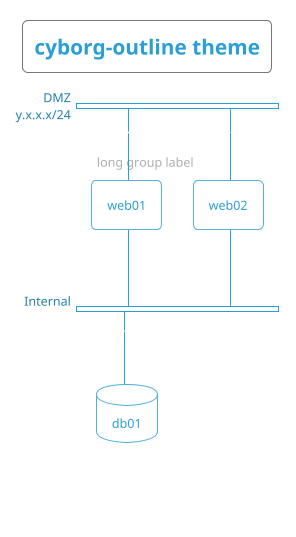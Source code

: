 ' Do not edit
' Theme Gallery
' autogenerated by script
'
@startuml
!theme cyborg-outline
title cyborg-outline theme
nwdiag {
  network DMZ {
      address = "y.x.x.x/24"
      web01 [address = "y.x.x.1"];
      web02 [address = "y.x.x.2"];
  }

   network Internal {
    web01;
    web02;
    db01 [address = "w.w.w.z", shape = database];
  } 

    group {
    description = "long group label";
    web01;
    web02;
    db01;
  }
}
@enduml
